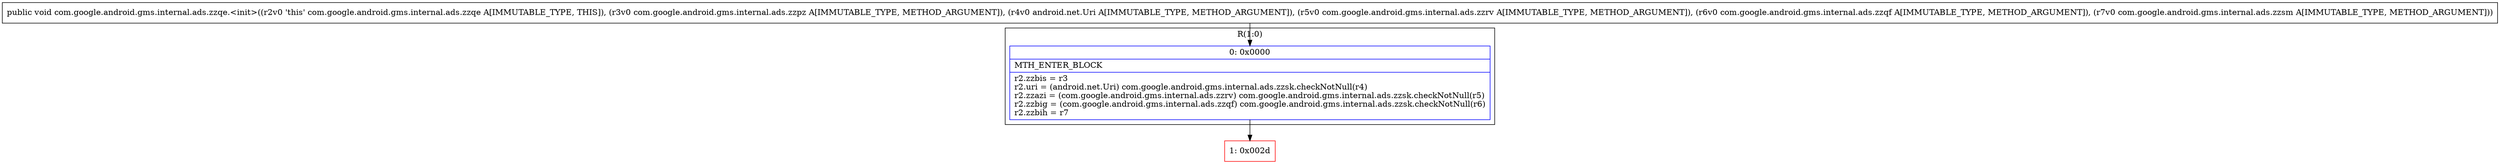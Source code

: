 digraph "CFG forcom.google.android.gms.internal.ads.zzqe.\<init\>(Lcom\/google\/android\/gms\/internal\/ads\/zzpz;Landroid\/net\/Uri;Lcom\/google\/android\/gms\/internal\/ads\/zzrv;Lcom\/google\/android\/gms\/internal\/ads\/zzqf;Lcom\/google\/android\/gms\/internal\/ads\/zzsm;)V" {
subgraph cluster_Region_1601232527 {
label = "R(1:0)";
node [shape=record,color=blue];
Node_0 [shape=record,label="{0\:\ 0x0000|MTH_ENTER_BLOCK\l|r2.zzbis = r3\lr2.uri = (android.net.Uri) com.google.android.gms.internal.ads.zzsk.checkNotNull(r4)\lr2.zzazi = (com.google.android.gms.internal.ads.zzrv) com.google.android.gms.internal.ads.zzsk.checkNotNull(r5)\lr2.zzbig = (com.google.android.gms.internal.ads.zzqf) com.google.android.gms.internal.ads.zzsk.checkNotNull(r6)\lr2.zzbih = r7\l}"];
}
Node_1 [shape=record,color=red,label="{1\:\ 0x002d}"];
MethodNode[shape=record,label="{public void com.google.android.gms.internal.ads.zzqe.\<init\>((r2v0 'this' com.google.android.gms.internal.ads.zzqe A[IMMUTABLE_TYPE, THIS]), (r3v0 com.google.android.gms.internal.ads.zzpz A[IMMUTABLE_TYPE, METHOD_ARGUMENT]), (r4v0 android.net.Uri A[IMMUTABLE_TYPE, METHOD_ARGUMENT]), (r5v0 com.google.android.gms.internal.ads.zzrv A[IMMUTABLE_TYPE, METHOD_ARGUMENT]), (r6v0 com.google.android.gms.internal.ads.zzqf A[IMMUTABLE_TYPE, METHOD_ARGUMENT]), (r7v0 com.google.android.gms.internal.ads.zzsm A[IMMUTABLE_TYPE, METHOD_ARGUMENT])) }"];
MethodNode -> Node_0;
Node_0 -> Node_1;
}

